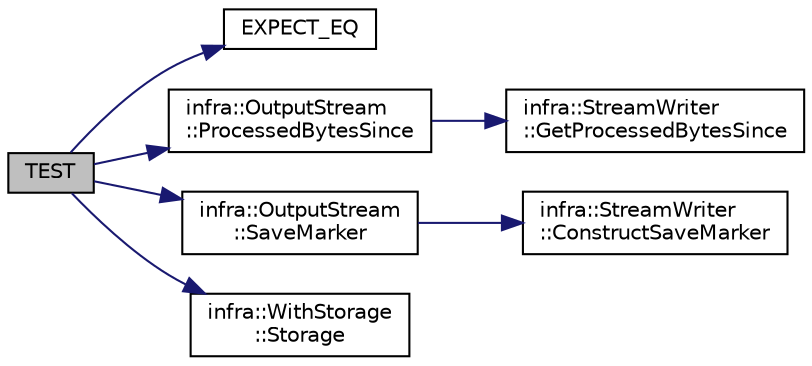 digraph "TEST"
{
 // INTERACTIVE_SVG=YES
  edge [fontname="Helvetica",fontsize="10",labelfontname="Helvetica",labelfontsize="10"];
  node [fontname="Helvetica",fontsize="10",shape=record];
  rankdir="LR";
  Node173 [label="TEST",height=0.2,width=0.4,color="black", fillcolor="grey75", style="filled", fontcolor="black"];
  Node173 -> Node174 [color="midnightblue",fontsize="10",style="solid",fontname="Helvetica"];
  Node174 [label="EXPECT_EQ",height=0.2,width=0.4,color="black", fillcolor="white", style="filled",URL="$d6/def/_test_json_8cpp.html#a82745227e2f0a8edbb4ae630d88a8e86"];
  Node173 -> Node175 [color="midnightblue",fontsize="10",style="solid",fontname="Helvetica"];
  Node175 [label="infra::OutputStream\l::ProcessedBytesSince",height=0.2,width=0.4,color="black", fillcolor="white", style="filled",URL="$d6/d97/classinfra_1_1_output_stream.html#a0a450346655274469b89ef62d85869c8"];
  Node175 -> Node176 [color="midnightblue",fontsize="10",style="solid",fontname="Helvetica"];
  Node176 [label="infra::StreamWriter\l::GetProcessedBytesSince",height=0.2,width=0.4,color="black", fillcolor="white", style="filled",URL="$de/dba/classinfra_1_1_stream_writer.html#af0dd36973b3af708faa536741e5b5420"];
  Node173 -> Node177 [color="midnightblue",fontsize="10",style="solid",fontname="Helvetica"];
  Node177 [label="infra::OutputStream\l::SaveMarker",height=0.2,width=0.4,color="black", fillcolor="white", style="filled",URL="$d6/d97/classinfra_1_1_output_stream.html#a206389ce4c805263bd5b70c5bfe84a26"];
  Node177 -> Node178 [color="midnightblue",fontsize="10",style="solid",fontname="Helvetica"];
  Node178 [label="infra::StreamWriter\l::ConstructSaveMarker",height=0.2,width=0.4,color="black", fillcolor="white", style="filled",URL="$de/dba/classinfra_1_1_stream_writer.html#af17d6e8ca06960c86a745c9f60f08949"];
  Node173 -> Node179 [color="midnightblue",fontsize="10",style="solid",fontname="Helvetica"];
  Node179 [label="infra::WithStorage\l::Storage",height=0.2,width=0.4,color="black", fillcolor="white", style="filled",URL="$d2/d40/classinfra_1_1_with_storage.html#a959e08f366249bcd535a47436dc2a0c7"];
}
